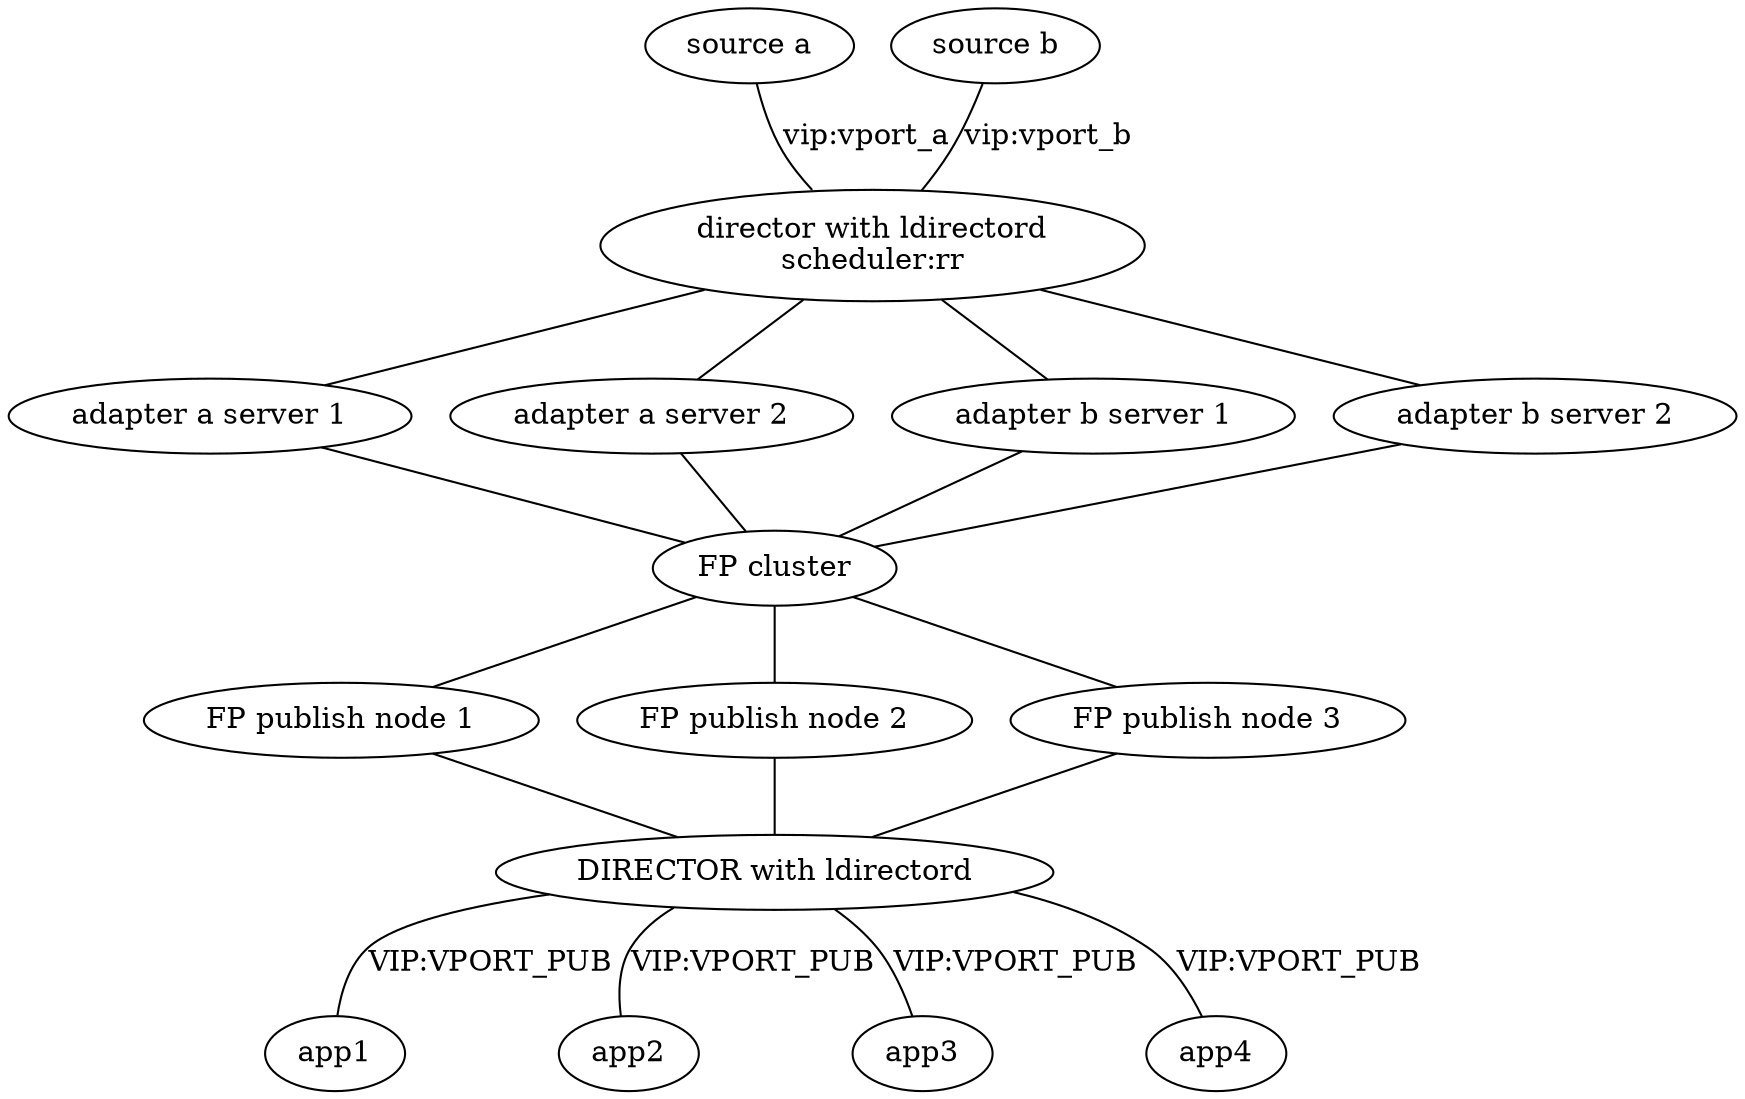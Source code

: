 graph FP_LB_HA {
    "source a"--"director with ldirectord\nscheduler:rr"[label="vip:vport_a"];
    "source b"--"director with ldirectord\nscheduler:rr"[label="vip:vport_b"];
    "director with ldirectord\nscheduler:rr"--{"adapter a server 1","adapter a server 2"};
    "director with ldirectord\nscheduler:rr"--{"adapter b server 1","adapter b server 2"};
    subgraph{
        rank=same;"source a";"source b";    
    }
    subgraph{
        rank=same;"adapter b server 2";"adapter b server 1";"adapter a server 1";"adapter a server 2";    
    }
    {"adapter a server 1","adapter a server 2","adapter b server 1","adapter b server 2"}--"FP cluster";
    "FP cluster"--{"FP publish node 1","FP publish node 2","FP publish node 3"};
    {"FP publish node 1","FP publish node 2","FP publish node 3"}--"DIRECTOR with ldirectord";
    "DIRECTOR with ldirectord"--{app1;app2;app3;app4}[label="VIP:VPORT_PUB"];
}

